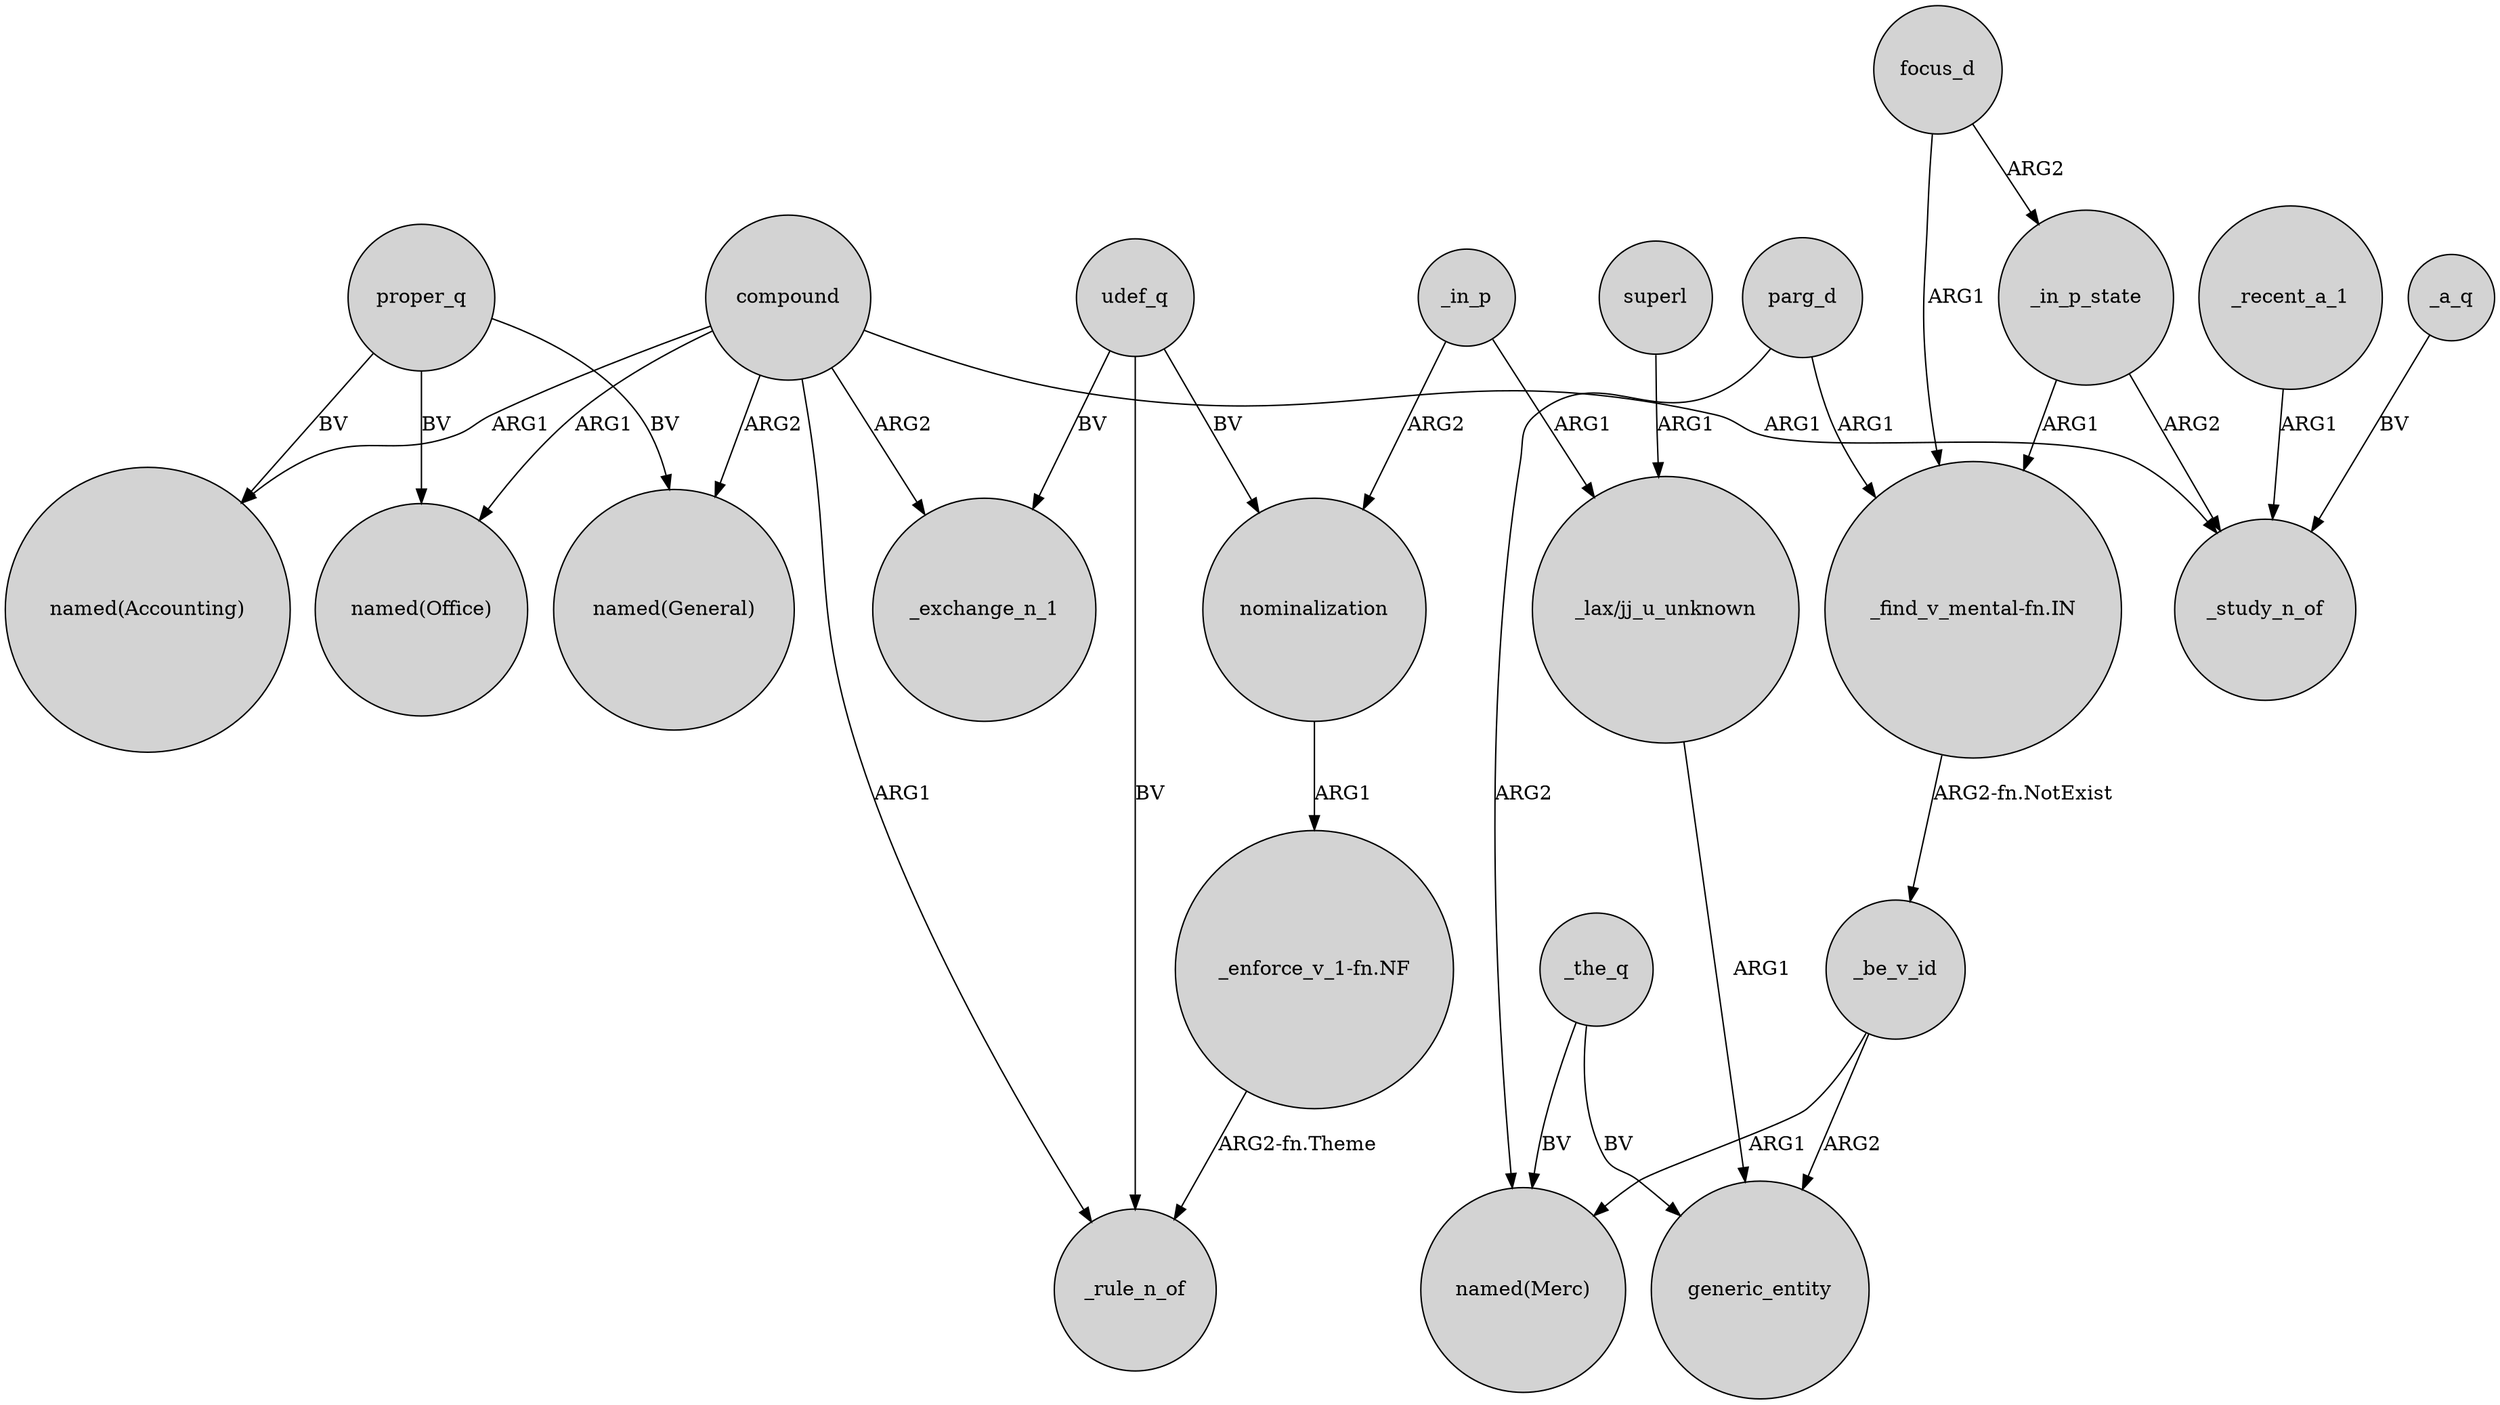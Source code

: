 digraph {
	node [shape=circle style=filled]
	proper_q -> "named(Accounting)" [label=BV]
	_the_q -> generic_entity [label=BV]
	_in_p_state -> _study_n_of [label=ARG2]
	_recent_a_1 -> _study_n_of [label=ARG1]
	udef_q -> _rule_n_of [label=BV]
	_a_q -> _study_n_of [label=BV]
	proper_q -> "named(Office)" [label=BV]
	_be_v_id -> "named(Merc)" [label=ARG1]
	"_find_v_mental-fn.IN" -> _be_v_id [label="ARG2-fn.NotExist"]
	"_enforce_v_1-fn.NF" -> _rule_n_of [label="ARG2-fn.Theme"]
	compound -> "named(Office)" [label=ARG1]
	compound -> _rule_n_of [label=ARG1]
	proper_q -> "named(General)" [label=BV]
	focus_d -> _in_p_state [label=ARG2]
	_in_p -> "_lax/jj_u_unknown" [label=ARG1]
	_the_q -> "named(Merc)" [label=BV]
	parg_d -> "_find_v_mental-fn.IN" [label=ARG1]
	compound -> "named(General)" [label=ARG2]
	compound -> _exchange_n_1 [label=ARG2]
	_be_v_id -> generic_entity [label=ARG2]
	_in_p_state -> "_find_v_mental-fn.IN" [label=ARG1]
	compound -> "named(Accounting)" [label=ARG1]
	udef_q -> nominalization [label=BV]
	compound -> _study_n_of [label=ARG1]
	superl -> "_lax/jj_u_unknown" [label=ARG1]
	parg_d -> "named(Merc)" [label=ARG2]
	udef_q -> _exchange_n_1 [label=BV]
	_in_p -> nominalization [label=ARG2]
	focus_d -> "_find_v_mental-fn.IN" [label=ARG1]
	"_lax/jj_u_unknown" -> generic_entity [label=ARG1]
	nominalization -> "_enforce_v_1-fn.NF" [label=ARG1]
}
